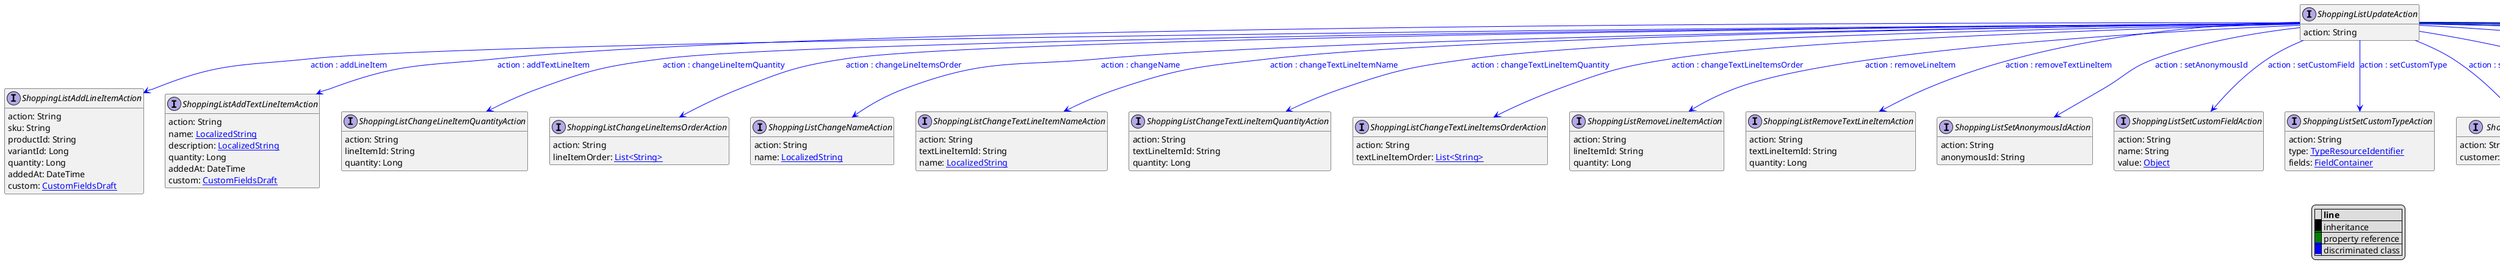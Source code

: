 @startuml

hide empty fields
hide empty methods
legend
|= |= line |
|<back:black>   </back>| inheritance |
|<back:green>   </back>| property reference |
|<back:blue>   </back>| discriminated class |
endlegend
interface ShoppingListUpdateAction [[ShoppingListUpdateAction.svg]]  {
    action: String
}


interface ShoppingListAddLineItemAction [[ShoppingListAddLineItemAction.svg]]  {
    action: String
    sku: String
    productId: String
    variantId: Long
    quantity: Long
    addedAt: DateTime
    custom: [[CustomFieldsDraft.svg CustomFieldsDraft]]
}
interface ShoppingListAddTextLineItemAction [[ShoppingListAddTextLineItemAction.svg]]  {
    action: String
    name: [[LocalizedString.svg LocalizedString]]
    description: [[LocalizedString.svg LocalizedString]]
    quantity: Long
    addedAt: DateTime
    custom: [[CustomFieldsDraft.svg CustomFieldsDraft]]
}
interface ShoppingListChangeLineItemQuantityAction [[ShoppingListChangeLineItemQuantityAction.svg]]  {
    action: String
    lineItemId: String
    quantity: Long
}
interface ShoppingListChangeLineItemsOrderAction [[ShoppingListChangeLineItemsOrderAction.svg]]  {
    action: String
    lineItemOrder: [[String.svg List<String>]]
}
interface ShoppingListChangeNameAction [[ShoppingListChangeNameAction.svg]]  {
    action: String
    name: [[LocalizedString.svg LocalizedString]]
}
interface ShoppingListChangeTextLineItemNameAction [[ShoppingListChangeTextLineItemNameAction.svg]]  {
    action: String
    textLineItemId: String
    name: [[LocalizedString.svg LocalizedString]]
}
interface ShoppingListChangeTextLineItemQuantityAction [[ShoppingListChangeTextLineItemQuantityAction.svg]]  {
    action: String
    textLineItemId: String
    quantity: Long
}
interface ShoppingListChangeTextLineItemsOrderAction [[ShoppingListChangeTextLineItemsOrderAction.svg]]  {
    action: String
    textLineItemOrder: [[String.svg List<String>]]
}
interface ShoppingListRemoveLineItemAction [[ShoppingListRemoveLineItemAction.svg]]  {
    action: String
    lineItemId: String
    quantity: Long
}
interface ShoppingListRemoveTextLineItemAction [[ShoppingListRemoveTextLineItemAction.svg]]  {
    action: String
    textLineItemId: String
    quantity: Long
}
interface ShoppingListSetAnonymousIdAction [[ShoppingListSetAnonymousIdAction.svg]]  {
    action: String
    anonymousId: String
}
interface ShoppingListSetCustomFieldAction [[ShoppingListSetCustomFieldAction.svg]]  {
    action: String
    name: String
    value: [[Object.svg Object]]
}
interface ShoppingListSetCustomTypeAction [[ShoppingListSetCustomTypeAction.svg]]  {
    action: String
    type: [[TypeResourceIdentifier.svg TypeResourceIdentifier]]
    fields: [[FieldContainer.svg FieldContainer]]
}
interface ShoppingListSetCustomerAction [[ShoppingListSetCustomerAction.svg]]  {
    action: String
    customer: [[CustomerResourceIdentifier.svg CustomerResourceIdentifier]]
}
interface ShoppingListSetDeleteDaysAfterLastModificationAction [[ShoppingListSetDeleteDaysAfterLastModificationAction.svg]]  {
    action: String
    deleteDaysAfterLastModification: Long
}
interface ShoppingListSetDescriptionAction [[ShoppingListSetDescriptionAction.svg]]  {
    action: String
    description: [[LocalizedString.svg LocalizedString]]
}
interface ShoppingListSetKeyAction [[ShoppingListSetKeyAction.svg]]  {
    action: String
    key: String
}
interface ShoppingListSetLineItemCustomFieldAction [[ShoppingListSetLineItemCustomFieldAction.svg]]  {
    action: String
    lineItemId: String
    name: String
    value: [[Object.svg Object]]
}
interface ShoppingListSetLineItemCustomTypeAction [[ShoppingListSetLineItemCustomTypeAction.svg]]  {
    action: String
    lineItemId: String
    type: [[TypeResourceIdentifier.svg TypeResourceIdentifier]]
    fields: [[FieldContainer.svg FieldContainer]]
}
interface ShoppingListSetSlugAction [[ShoppingListSetSlugAction.svg]]  {
    action: String
    slug: [[LocalizedString.svg LocalizedString]]
}
interface ShoppingListSetStoreAction [[ShoppingListSetStoreAction.svg]]  {
    action: String
    store: [[StoreResourceIdentifier.svg StoreResourceIdentifier]]
}
interface ShoppingListSetTextLineItemCustomFieldAction [[ShoppingListSetTextLineItemCustomFieldAction.svg]]  {
    action: String
    textLineItemId: String
    name: String
    value: [[Object.svg Object]]
}
interface ShoppingListSetTextLineItemCustomTypeAction [[ShoppingListSetTextLineItemCustomTypeAction.svg]]  {
    action: String
    textLineItemId: String
    type: [[TypeResourceIdentifier.svg TypeResourceIdentifier]]
    fields: [[FieldContainer.svg FieldContainer]]
}
interface ShoppingListSetTextLineItemDescriptionAction [[ShoppingListSetTextLineItemDescriptionAction.svg]]  {
    action: String
    textLineItemId: String
    description: [[LocalizedString.svg LocalizedString]]
}
interface ShoppingListUpdate [[ShoppingListUpdate.svg]]  {
    version: Long
    actions: [[ShoppingListUpdateAction.svg List<ShoppingListUpdateAction>]]
}
ShoppingListUpdateAction --> ShoppingListAddLineItemAction #blue;text:blue : "action : addLineItem"
ShoppingListUpdateAction --> ShoppingListAddTextLineItemAction #blue;text:blue : "action : addTextLineItem"
ShoppingListUpdateAction --> ShoppingListChangeLineItemQuantityAction #blue;text:blue : "action : changeLineItemQuantity"
ShoppingListUpdateAction --> ShoppingListChangeLineItemsOrderAction #blue;text:blue : "action : changeLineItemsOrder"
ShoppingListUpdateAction --> ShoppingListChangeNameAction #blue;text:blue : "action : changeName"
ShoppingListUpdateAction --> ShoppingListChangeTextLineItemNameAction #blue;text:blue : "action : changeTextLineItemName"
ShoppingListUpdateAction --> ShoppingListChangeTextLineItemQuantityAction #blue;text:blue : "action : changeTextLineItemQuantity"
ShoppingListUpdateAction --> ShoppingListChangeTextLineItemsOrderAction #blue;text:blue : "action : changeTextLineItemsOrder"
ShoppingListUpdateAction --> ShoppingListRemoveLineItemAction #blue;text:blue : "action : removeLineItem"
ShoppingListUpdateAction --> ShoppingListRemoveTextLineItemAction #blue;text:blue : "action : removeTextLineItem"
ShoppingListUpdateAction --> ShoppingListSetAnonymousIdAction #blue;text:blue : "action : setAnonymousId"
ShoppingListUpdateAction --> ShoppingListSetCustomFieldAction #blue;text:blue : "action : setCustomField"
ShoppingListUpdateAction --> ShoppingListSetCustomTypeAction #blue;text:blue : "action : setCustomType"
ShoppingListUpdateAction --> ShoppingListSetCustomerAction #blue;text:blue : "action : setCustomer"
ShoppingListUpdateAction --> ShoppingListSetDeleteDaysAfterLastModificationAction #blue;text:blue : "action : setDeleteDaysAfterLastModification"
ShoppingListUpdateAction --> ShoppingListSetDescriptionAction #blue;text:blue : "action : setDescription"
ShoppingListUpdateAction --> ShoppingListSetKeyAction #blue;text:blue : "action : setKey"
ShoppingListUpdateAction --> ShoppingListSetLineItemCustomFieldAction #blue;text:blue : "action : setLineItemCustomField"
ShoppingListUpdateAction --> ShoppingListSetLineItemCustomTypeAction #blue;text:blue : "action : setLineItemCustomType"
ShoppingListUpdateAction --> ShoppingListSetSlugAction #blue;text:blue : "action : setSlug"
ShoppingListUpdateAction --> ShoppingListSetStoreAction #blue;text:blue : "action : setStore"
ShoppingListUpdateAction --> ShoppingListSetTextLineItemCustomFieldAction #blue;text:blue : "action : setTextLineItemCustomField"
ShoppingListUpdateAction --> ShoppingListSetTextLineItemCustomTypeAction #blue;text:blue : "action : setTextLineItemCustomType"
ShoppingListUpdateAction --> ShoppingListSetTextLineItemDescriptionAction #blue;text:blue : "action : setTextLineItemDescription"
ShoppingListUpdateAction --> ShoppingListUpdate #green;text:green : "actions"
@enduml
